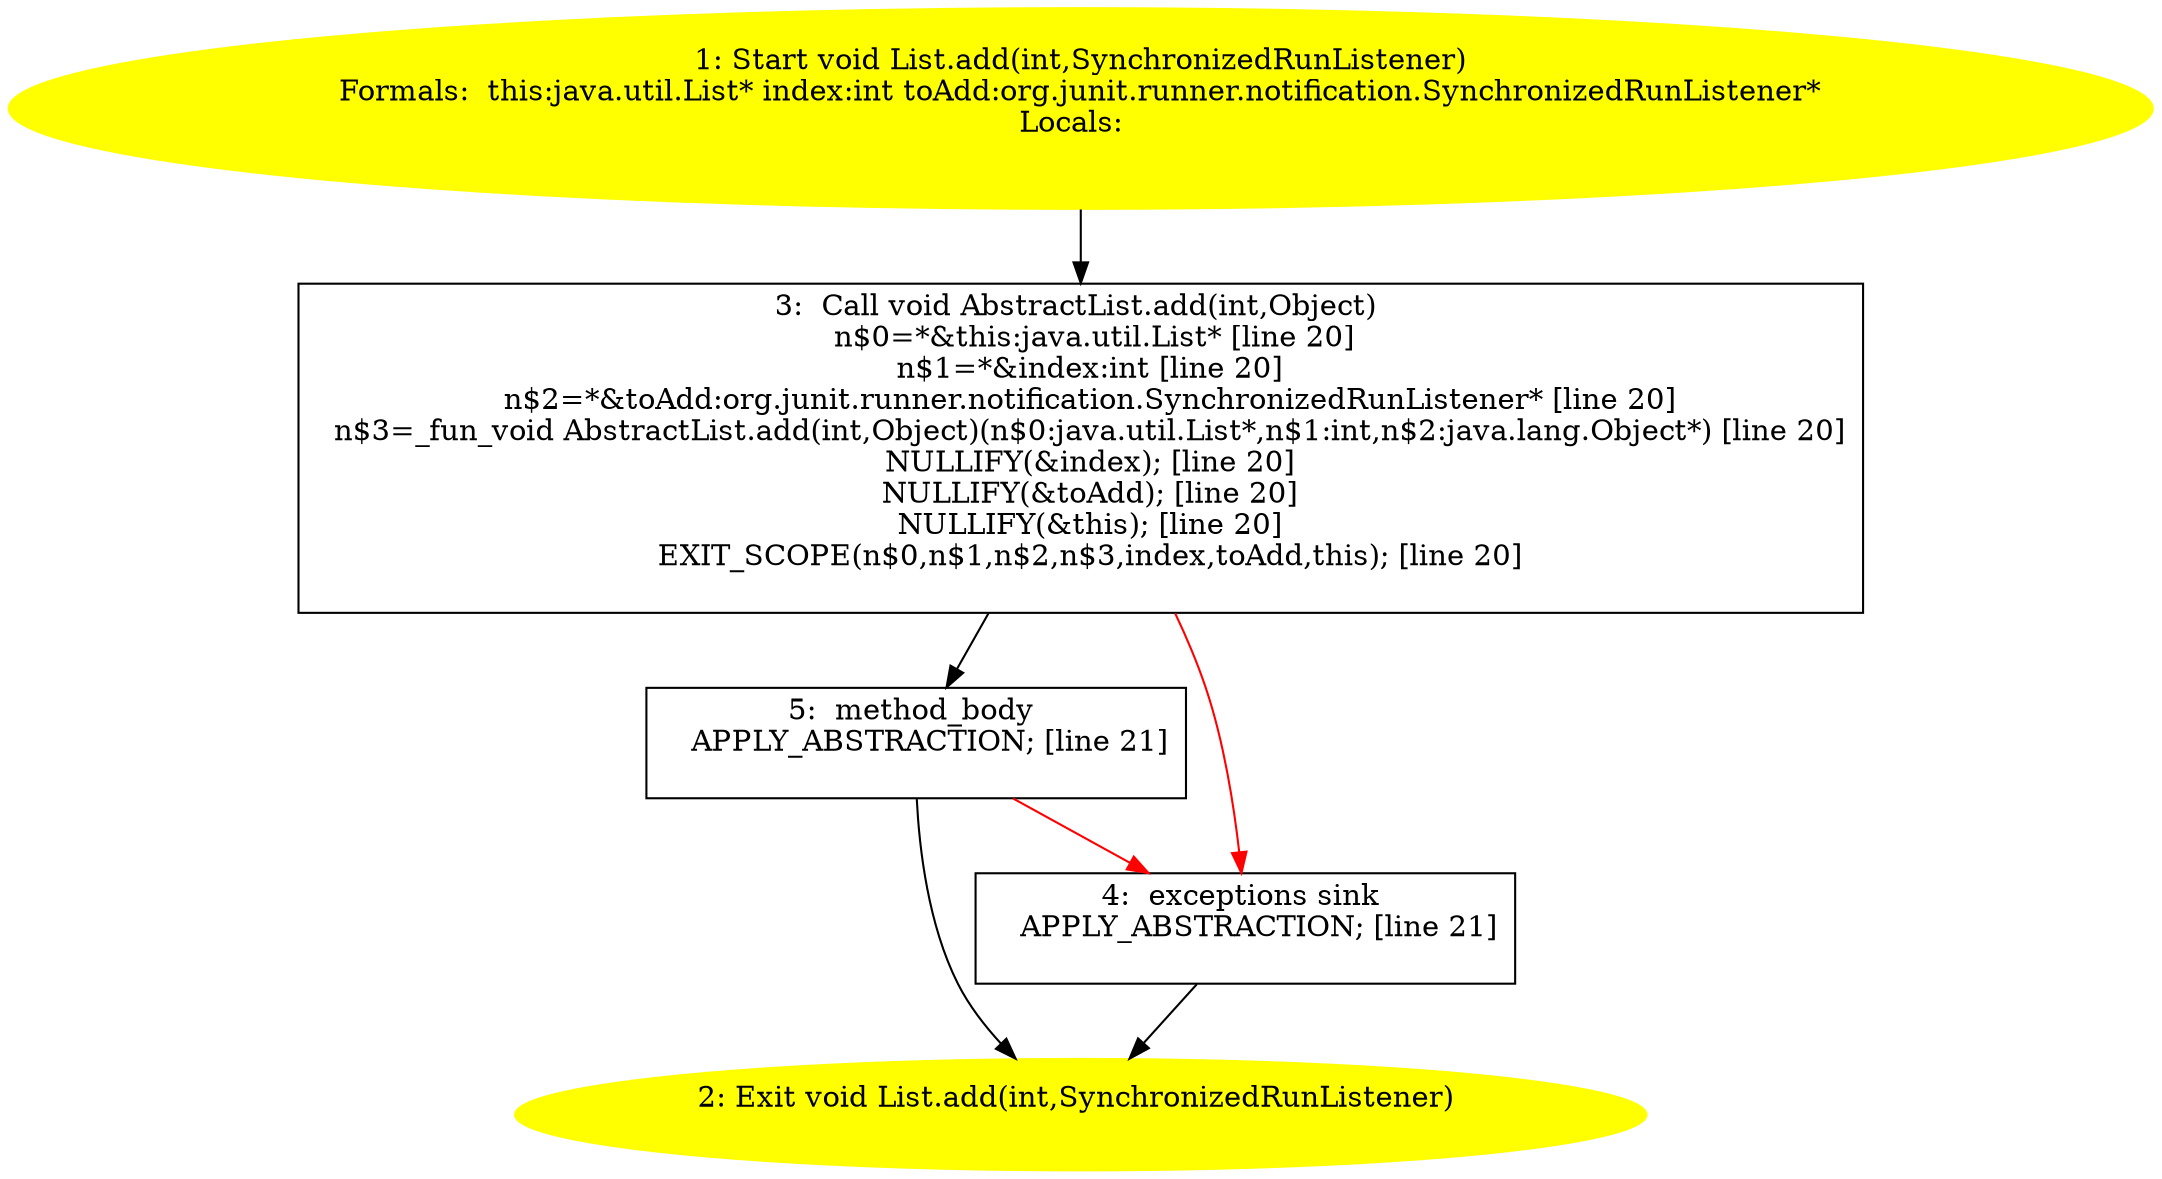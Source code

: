 /* @generated */
digraph cfg {
"java.util.List.add(int,org.junit.runner.notification.SynchronizedRunListener):void.b8cb08d2620b84844d073656066e2045_1" [label="1: Start void List.add(int,SynchronizedRunListener)\nFormals:  this:java.util.List* index:int toAdd:org.junit.runner.notification.SynchronizedRunListener*\nLocals:  \n  " color=yellow style=filled]
	

	 "java.util.List.add(int,org.junit.runner.notification.SynchronizedRunListener):void.b8cb08d2620b84844d073656066e2045_1" -> "java.util.List.add(int,org.junit.runner.notification.SynchronizedRunListener):void.b8cb08d2620b84844d073656066e2045_3" ;
"java.util.List.add(int,org.junit.runner.notification.SynchronizedRunListener):void.b8cb08d2620b84844d073656066e2045_2" [label="2: Exit void List.add(int,SynchronizedRunListener) \n  " color=yellow style=filled]
	

"java.util.List.add(int,org.junit.runner.notification.SynchronizedRunListener):void.b8cb08d2620b84844d073656066e2045_3" [label="3:  Call void AbstractList.add(int,Object) \n   n$0=*&this:java.util.List* [line 20]\n  n$1=*&index:int [line 20]\n  n$2=*&toAdd:org.junit.runner.notification.SynchronizedRunListener* [line 20]\n  n$3=_fun_void AbstractList.add(int,Object)(n$0:java.util.List*,n$1:int,n$2:java.lang.Object*) [line 20]\n  NULLIFY(&index); [line 20]\n  NULLIFY(&toAdd); [line 20]\n  NULLIFY(&this); [line 20]\n  EXIT_SCOPE(n$0,n$1,n$2,n$3,index,toAdd,this); [line 20]\n " shape="box"]
	

	 "java.util.List.add(int,org.junit.runner.notification.SynchronizedRunListener):void.b8cb08d2620b84844d073656066e2045_3" -> "java.util.List.add(int,org.junit.runner.notification.SynchronizedRunListener):void.b8cb08d2620b84844d073656066e2045_5" ;
	 "java.util.List.add(int,org.junit.runner.notification.SynchronizedRunListener):void.b8cb08d2620b84844d073656066e2045_3" -> "java.util.List.add(int,org.junit.runner.notification.SynchronizedRunListener):void.b8cb08d2620b84844d073656066e2045_4" [color="red" ];
"java.util.List.add(int,org.junit.runner.notification.SynchronizedRunListener):void.b8cb08d2620b84844d073656066e2045_4" [label="4:  exceptions sink \n   APPLY_ABSTRACTION; [line 21]\n " shape="box"]
	

	 "java.util.List.add(int,org.junit.runner.notification.SynchronizedRunListener):void.b8cb08d2620b84844d073656066e2045_4" -> "java.util.List.add(int,org.junit.runner.notification.SynchronizedRunListener):void.b8cb08d2620b84844d073656066e2045_2" ;
"java.util.List.add(int,org.junit.runner.notification.SynchronizedRunListener):void.b8cb08d2620b84844d073656066e2045_5" [label="5:  method_body \n   APPLY_ABSTRACTION; [line 21]\n " shape="box"]
	

	 "java.util.List.add(int,org.junit.runner.notification.SynchronizedRunListener):void.b8cb08d2620b84844d073656066e2045_5" -> "java.util.List.add(int,org.junit.runner.notification.SynchronizedRunListener):void.b8cb08d2620b84844d073656066e2045_2" ;
	 "java.util.List.add(int,org.junit.runner.notification.SynchronizedRunListener):void.b8cb08d2620b84844d073656066e2045_5" -> "java.util.List.add(int,org.junit.runner.notification.SynchronizedRunListener):void.b8cb08d2620b84844d073656066e2045_4" [color="red" ];
}
